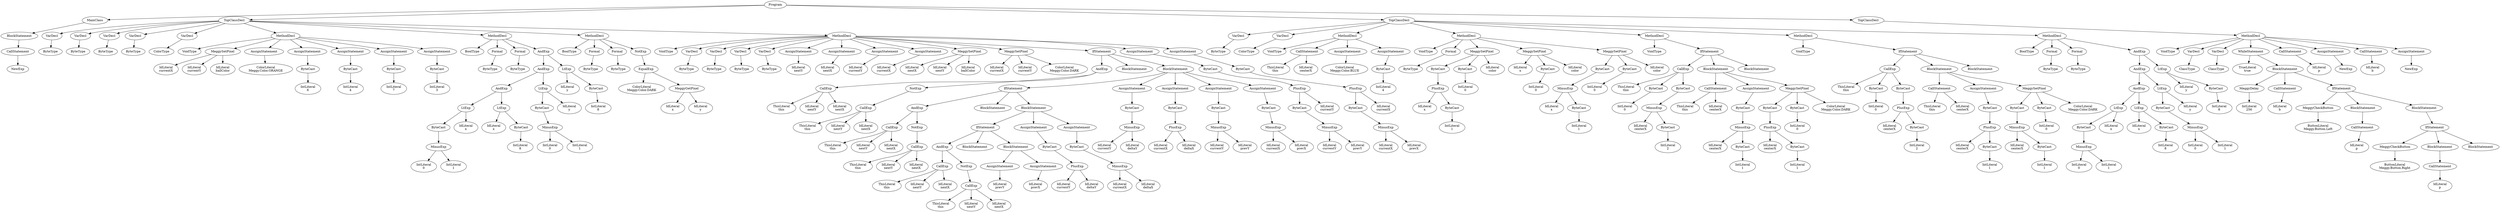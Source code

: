 digraph ASTGraph {
0 [ label="Program" ];
1 [ label="MainClass" ];
0 -> 1
2 [ label="BlockStatement" ];
1 -> 2
3 [ label="CallStatement" ];
2 -> 3
4 [ label="NewExp" ];
3 -> 4
5 [ label="TopClassDecl" ];
0 -> 5
6 [ label="VarDecl" ];
5 -> 6
7 [ label="ByteType" ];
6 -> 7
8 [ label="VarDecl" ];
5 -> 8
9 [ label="ByteType" ];
8 -> 9
10 [ label="VarDecl" ];
5 -> 10
11 [ label="ByteType" ];
10 -> 11
12 [ label="VarDecl" ];
5 -> 12
13 [ label="ByteType" ];
12 -> 13
14 [ label="VarDecl" ];
5 -> 14
15 [ label="ColorType" ];
14 -> 15
16 [ label="MethodDecl" ];
5 -> 16
17 [ label="VoidType" ];
16 -> 17
18 [ label="MeggySetPixel" ];
16 -> 18
19 [ label="IdLiteral\ncurrentX" ];
18 -> 19
20 [ label="IdLiteral\ncurrentY" ];
18 -> 20
21 [ label="IdLiteral\nballColor" ];
18 -> 21
22 [ label="AssignStatement" ];
16 -> 22
23 [ label="ColorLiteral\nMeggy.Color.ORANGE" ];
22 -> 23
24 [ label="AssignStatement" ];
16 -> 24
25 [ label="ByteCast" ];
24 -> 25
26 [ label="IntLiteral\n6" ];
25 -> 26
27 [ label="AssignStatement" ];
16 -> 27
28 [ label="ByteCast" ];
27 -> 28
29 [ label="IntLiteral\n4" ];
28 -> 29
30 [ label="AssignStatement" ];
16 -> 30
31 [ label="ByteCast" ];
30 -> 31
32 [ label="IntLiteral\n7" ];
31 -> 32
33 [ label="AssignStatement" ];
16 -> 33
34 [ label="ByteCast" ];
33 -> 34
35 [ label="IntLiteral\n3" ];
34 -> 35
36 [ label="MethodDecl" ];
5 -> 36
37 [ label="BoolType" ];
36 -> 37
38 [ label="Formal" ];
36 -> 38
39 [ label="ByteType" ];
38 -> 39
40 [ label="Formal" ];
36 -> 40
41 [ label="ByteType" ];
40 -> 41
42 [ label="AndExp" ];
36 -> 42
43 [ label="AndExp" ];
42 -> 43
44 [ label="AndExp" ];
43 -> 44
45 [ label="LtExp" ];
44 -> 45
46 [ label="ByteCast" ];
45 -> 46
47 [ label="MinusExp" ];
46 -> 47
48 [ label="IntLiteral\n0" ];
47 -> 48
49 [ label="IntLiteral\n1" ];
47 -> 49
50 [ label="IdLiteral\nx" ];
45 -> 50
51 [ label="LtExp" ];
44 -> 51
52 [ label="IdLiteral\nx" ];
51 -> 52
53 [ label="ByteCast" ];
51 -> 53
54 [ label="IntLiteral\n8" ];
53 -> 54
55 [ label="LtExp" ];
43 -> 55
56 [ label="ByteCast" ];
55 -> 56
57 [ label="MinusExp" ];
56 -> 57
58 [ label="IntLiteral\n0" ];
57 -> 58
59 [ label="IntLiteral\n1" ];
57 -> 59
60 [ label="IdLiteral\ny" ];
55 -> 60
61 [ label="LtExp" ];
42 -> 61
62 [ label="IdLiteral\ny" ];
61 -> 62
63 [ label="ByteCast" ];
61 -> 63
64 [ label="IntLiteral\n8" ];
63 -> 64
65 [ label="MethodDecl" ];
5 -> 65
66 [ label="BoolType" ];
65 -> 66
67 [ label="Formal" ];
65 -> 67
68 [ label="ByteType" ];
67 -> 68
69 [ label="Formal" ];
65 -> 69
70 [ label="ByteType" ];
69 -> 70
71 [ label="NotExp" ];
65 -> 71
72 [ label="EqualExp" ];
71 -> 72
73 [ label="ColorLiteral\nMeggy.Color.DARK" ];
72 -> 73
74 [ label="MeggyGetPixel" ];
72 -> 74
75 [ label="IdLiteral\nx" ];
74 -> 75
76 [ label="IdLiteral\ny" ];
74 -> 76
77 [ label="MethodDecl" ];
5 -> 77
78 [ label="VoidType" ];
77 -> 78
79 [ label="VarDecl" ];
77 -> 79
80 [ label="ByteType" ];
79 -> 80
81 [ label="VarDecl" ];
77 -> 81
82 [ label="ByteType" ];
81 -> 82
83 [ label="VarDecl" ];
77 -> 83
84 [ label="ByteType" ];
83 -> 84
85 [ label="VarDecl" ];
77 -> 85
86 [ label="ByteType" ];
85 -> 86
87 [ label="AssignStatement" ];
77 -> 87
88 [ label="IdLiteral\nnextY" ];
87 -> 88
89 [ label="AssignStatement" ];
77 -> 89
90 [ label="IdLiteral\nnextX" ];
89 -> 90
91 [ label="AssignStatement" ];
77 -> 91
92 [ label="IdLiteral\ncurrentY" ];
91 -> 92
93 [ label="AssignStatement" ];
77 -> 93
94 [ label="IdLiteral\ncurrentX" ];
93 -> 94
95 [ label="MeggySetPixel" ];
77 -> 95
96 [ label="IdLiteral\nnextX" ];
95 -> 96
97 [ label="IdLiteral\nnextY" ];
95 -> 97
98 [ label="IdLiteral\nballColor" ];
95 -> 98
99 [ label="MeggySetPixel" ];
77 -> 99
100 [ label="IdLiteral\ncurrentX" ];
99 -> 100
101 [ label="IdLiteral\ncurrentY" ];
99 -> 101
102 [ label="ColorLiteral\nMeggy.Color.DARK" ];
99 -> 102
103 [ label="IfStatement" ];
77 -> 103
104 [ label="AndExp" ];
103 -> 104
105 [ label="CallExp" ];
104 -> 105
106 [ label="ThisLiteral\nthis" ];
105 -> 106
107 [ label="IdLiteral\nnextY" ];
105 -> 107
108 [ label="IdLiteral\nnextX" ];
105 -> 108
109 [ label="NotExp" ];
104 -> 109
110 [ label="CallExp" ];
109 -> 110
111 [ label="ThisLiteral\nthis" ];
110 -> 111
112 [ label="IdLiteral\nnextY" ];
110 -> 112
113 [ label="IdLiteral\nnextX" ];
110 -> 113
114 [ label="BlockStatement" ];
103 -> 114
115 [ label="BlockStatement" ];
103 -> 115
116 [ label="IfStatement" ];
115 -> 116
117 [ label="AndExp" ];
116 -> 117
118 [ label="CallExp" ];
117 -> 118
119 [ label="ThisLiteral\nthis" ];
118 -> 119
120 [ label="IdLiteral\nnextY" ];
118 -> 120
121 [ label="IdLiteral\nnextX" ];
118 -> 121
122 [ label="NotExp" ];
117 -> 122
123 [ label="CallExp" ];
122 -> 123
124 [ label="ThisLiteral\nthis" ];
123 -> 124
125 [ label="IdLiteral\nnextY" ];
123 -> 125
126 [ label="IdLiteral\nnextX" ];
123 -> 126
127 [ label="BlockStatement" ];
116 -> 127
128 [ label="BlockStatement" ];
116 -> 128
129 [ label="IfStatement" ];
128 -> 129
130 [ label="AndExp" ];
129 -> 130
131 [ label="CallExp" ];
130 -> 131
132 [ label="ThisLiteral\nthis" ];
131 -> 132
133 [ label="IdLiteral\nnextY" ];
131 -> 133
134 [ label="IdLiteral\nnextX" ];
131 -> 134
135 [ label="NotExp" ];
130 -> 135
136 [ label="CallExp" ];
135 -> 136
137 [ label="ThisLiteral\nthis" ];
136 -> 137
138 [ label="IdLiteral\nnextY" ];
136 -> 138
139 [ label="IdLiteral\nnextX" ];
136 -> 139
140 [ label="BlockStatement" ];
129 -> 140
141 [ label="BlockStatement" ];
129 -> 141
142 [ label="AssignStatement" ];
141 -> 142
143 [ label="IdLiteral\nprevY" ];
142 -> 143
144 [ label="AssignStatement" ];
141 -> 144
145 [ label="IdLiteral\nprevX" ];
144 -> 145
146 [ label="AssignStatement" ];
128 -> 146
147 [ label="ByteCast" ];
146 -> 147
148 [ label="PlusExp" ];
147 -> 148
149 [ label="IdLiteral\ncurrentY" ];
148 -> 149
150 [ label="IdLiteral\ndeltaY" ];
148 -> 150
151 [ label="AssignStatement" ];
128 -> 151
152 [ label="ByteCast" ];
151 -> 152
153 [ label="MinusExp" ];
152 -> 153
154 [ label="IdLiteral\ncurrentX" ];
153 -> 154
155 [ label="IdLiteral\ndeltaX" ];
153 -> 155
156 [ label="AssignStatement" ];
115 -> 156
157 [ label="ByteCast" ];
156 -> 157
158 [ label="MinusExp" ];
157 -> 158
159 [ label="IdLiteral\ncurrentY" ];
158 -> 159
160 [ label="IdLiteral\ndeltaY" ];
158 -> 160
161 [ label="AssignStatement" ];
115 -> 161
162 [ label="ByteCast" ];
161 -> 162
163 [ label="PlusExp" ];
162 -> 163
164 [ label="IdLiteral\ncurrentX" ];
163 -> 164
165 [ label="IdLiteral\ndeltaX" ];
163 -> 165
166 [ label="AssignStatement" ];
115 -> 166
167 [ label="ByteCast" ];
166 -> 167
168 [ label="MinusExp" ];
167 -> 168
169 [ label="IdLiteral\ncurrentY" ];
168 -> 169
170 [ label="IdLiteral\nprevY" ];
168 -> 170
171 [ label="AssignStatement" ];
115 -> 171
172 [ label="ByteCast" ];
171 -> 172
173 [ label="MinusExp" ];
172 -> 173
174 [ label="IdLiteral\ncurrentX" ];
173 -> 174
175 [ label="IdLiteral\nprevX" ];
173 -> 175
176 [ label="AssignStatement" ];
77 -> 176
177 [ label="ByteCast" ];
176 -> 177
178 [ label="PlusExp" ];
177 -> 178
179 [ label="ByteCast" ];
178 -> 179
180 [ label="MinusExp" ];
179 -> 180
181 [ label="IdLiteral\ncurrentY" ];
180 -> 181
182 [ label="IdLiteral\nprevY" ];
180 -> 182
183 [ label="IdLiteral\ncurrentY" ];
178 -> 183
184 [ label="AssignStatement" ];
77 -> 184
185 [ label="ByteCast" ];
184 -> 185
186 [ label="PlusExp" ];
185 -> 186
187 [ label="ByteCast" ];
186 -> 187
188 [ label="MinusExp" ];
187 -> 188
189 [ label="IdLiteral\ncurrentX" ];
188 -> 189
190 [ label="IdLiteral\nprevX" ];
188 -> 190
191 [ label="IdLiteral\ncurrentX" ];
186 -> 191
192 [ label="TopClassDecl" ];
0 -> 192
193 [ label="VarDecl" ];
192 -> 193
194 [ label="ByteType" ];
193 -> 194
195 [ label="VarDecl" ];
192 -> 195
196 [ label="ColorType" ];
195 -> 196
197 [ label="MethodDecl" ];
192 -> 197
198 [ label="VoidType" ];
197 -> 198
199 [ label="CallStatement" ];
197 -> 199
200 [ label="ThisLiteral\nthis" ];
199 -> 200
201 [ label="IdLiteral\ncenterX" ];
199 -> 201
202 [ label="AssignStatement" ];
197 -> 202
203 [ label="ColorLiteral\nMeggy.Color.BLUE" ];
202 -> 203
204 [ label="AssignStatement" ];
197 -> 204
205 [ label="ByteCast" ];
204 -> 205
206 [ label="IntLiteral\n4" ];
205 -> 206
207 [ label="MethodDecl" ];
192 -> 207
208 [ label="VoidType" ];
207 -> 208
209 [ label="Formal" ];
207 -> 209
210 [ label="ByteType" ];
209 -> 210
211 [ label="MeggySetPixel" ];
207 -> 211
212 [ label="ByteCast" ];
211 -> 212
213 [ label="PlusExp" ];
212 -> 213
214 [ label="IdLiteral\nx" ];
213 -> 214
215 [ label="ByteCast" ];
213 -> 215
216 [ label="IntLiteral\n1" ];
215 -> 216
217 [ label="ByteCast" ];
211 -> 217
218 [ label="IntLiteral\n0" ];
217 -> 218
219 [ label="IdLiteral\ncolor" ];
211 -> 219
220 [ label="MeggySetPixel" ];
207 -> 220
221 [ label="IdLiteral\nx" ];
220 -> 221
222 [ label="ByteCast" ];
220 -> 222
223 [ label="IntLiteral\n0" ];
222 -> 223
224 [ label="IdLiteral\ncolor" ];
220 -> 224
225 [ label="MeggySetPixel" ];
207 -> 225
226 [ label="ByteCast" ];
225 -> 226
227 [ label="MinusExp" ];
226 -> 227
228 [ label="IdLiteral\nx" ];
227 -> 228
229 [ label="ByteCast" ];
227 -> 229
230 [ label="IntLiteral\n1" ];
229 -> 230
231 [ label="ByteCast" ];
225 -> 231
232 [ label="IntLiteral\n0" ];
231 -> 232
233 [ label="IdLiteral\ncolor" ];
225 -> 233
234 [ label="MethodDecl" ];
192 -> 234
235 [ label="VoidType" ];
234 -> 235
236 [ label="IfStatement" ];
234 -> 236
237 [ label="CallExp" ];
236 -> 237
238 [ label="ThisLiteral\nthis" ];
237 -> 238
239 [ label="ByteCast" ];
237 -> 239
240 [ label="IntLiteral\n0" ];
239 -> 240
241 [ label="ByteCast" ];
237 -> 241
242 [ label="MinusExp" ];
241 -> 242
243 [ label="IdLiteral\ncenterX" ];
242 -> 243
244 [ label="ByteCast" ];
242 -> 244
245 [ label="IntLiteral\n2" ];
244 -> 245
246 [ label="BlockStatement" ];
236 -> 246
247 [ label="CallStatement" ];
246 -> 247
248 [ label="ThisLiteral\nthis" ];
247 -> 248
249 [ label="IdLiteral\ncenterX" ];
247 -> 249
250 [ label="AssignStatement" ];
246 -> 250
251 [ label="ByteCast" ];
250 -> 251
252 [ label="MinusExp" ];
251 -> 252
253 [ label="IdLiteral\ncenterX" ];
252 -> 253
254 [ label="ByteCast" ];
252 -> 254
255 [ label="IntLiteral\n1" ];
254 -> 255
256 [ label="MeggySetPixel" ];
246 -> 256
257 [ label="ByteCast" ];
256 -> 257
258 [ label="PlusExp" ];
257 -> 258
259 [ label="IdLiteral\ncenterX" ];
258 -> 259
260 [ label="ByteCast" ];
258 -> 260
261 [ label="IntLiteral\n1" ];
260 -> 261
262 [ label="ByteCast" ];
256 -> 262
263 [ label="IntLiteral\n0" ];
262 -> 263
264 [ label="ColorLiteral\nMeggy.Color.DARK" ];
256 -> 264
265 [ label="BlockStatement" ];
236 -> 265
266 [ label="MethodDecl" ];
192 -> 266
267 [ label="VoidType" ];
266 -> 267
268 [ label="IfStatement" ];
266 -> 268
269 [ label="CallExp" ];
268 -> 269
270 [ label="ThisLiteral\nthis" ];
269 -> 270
271 [ label="ByteCast" ];
269 -> 271
272 [ label="IntLiteral\n0" ];
271 -> 272
273 [ label="ByteCast" ];
269 -> 273
274 [ label="PlusExp" ];
273 -> 274
275 [ label="IdLiteral\ncenterX" ];
274 -> 275
276 [ label="ByteCast" ];
274 -> 276
277 [ label="IntLiteral\n2" ];
276 -> 277
278 [ label="BlockStatement" ];
268 -> 278
279 [ label="CallStatement" ];
278 -> 279
280 [ label="ThisLiteral\nthis" ];
279 -> 280
281 [ label="IdLiteral\ncenterX" ];
279 -> 281
282 [ label="AssignStatement" ];
278 -> 282
283 [ label="ByteCast" ];
282 -> 283
284 [ label="PlusExp" ];
283 -> 284
285 [ label="IdLiteral\ncenterX" ];
284 -> 285
286 [ label="ByteCast" ];
284 -> 286
287 [ label="IntLiteral\n1" ];
286 -> 287
288 [ label="MeggySetPixel" ];
278 -> 288
289 [ label="ByteCast" ];
288 -> 289
290 [ label="MinusExp" ];
289 -> 290
291 [ label="IdLiteral\ncenterX" ];
290 -> 291
292 [ label="ByteCast" ];
290 -> 292
293 [ label="IntLiteral\n1" ];
292 -> 293
294 [ label="ByteCast" ];
288 -> 294
295 [ label="IntLiteral\n0" ];
294 -> 295
296 [ label="ColorLiteral\nMeggy.Color.DARK" ];
288 -> 296
297 [ label="BlockStatement" ];
268 -> 297
298 [ label="MethodDecl" ];
192 -> 298
299 [ label="BoolType" ];
298 -> 299
300 [ label="Formal" ];
298 -> 300
301 [ label="ByteType" ];
300 -> 301
302 [ label="Formal" ];
298 -> 302
303 [ label="ByteType" ];
302 -> 303
304 [ label="AndExp" ];
298 -> 304
305 [ label="AndExp" ];
304 -> 305
306 [ label="AndExp" ];
305 -> 306
307 [ label="LtExp" ];
306 -> 307
308 [ label="ByteCast" ];
307 -> 308
309 [ label="MinusExp" ];
308 -> 309
310 [ label="IntLiteral\n0" ];
309 -> 310
311 [ label="IntLiteral\n1" ];
309 -> 311
312 [ label="IdLiteral\nx" ];
307 -> 312
313 [ label="LtExp" ];
306 -> 313
314 [ label="IdLiteral\nx" ];
313 -> 314
315 [ label="ByteCast" ];
313 -> 315
316 [ label="IntLiteral\n8" ];
315 -> 316
317 [ label="LtExp" ];
305 -> 317
318 [ label="ByteCast" ];
317 -> 318
319 [ label="MinusExp" ];
318 -> 319
320 [ label="IntLiteral\n0" ];
319 -> 320
321 [ label="IntLiteral\n1" ];
319 -> 321
322 [ label="IdLiteral\ny" ];
317 -> 322
323 [ label="LtExp" ];
304 -> 323
324 [ label="IdLiteral\ny" ];
323 -> 324
325 [ label="ByteCast" ];
323 -> 325
326 [ label="IntLiteral\n8" ];
325 -> 326
327 [ label="TopClassDecl" ];
0 -> 327
328 [ label="MethodDecl" ];
327 -> 328
329 [ label="VoidType" ];
328 -> 329
330 [ label="VarDecl" ];
328 -> 330
331 [ label="ClassType" ];
330 -> 331
332 [ label="VarDecl" ];
328 -> 332
333 [ label="ClassType" ];
332 -> 333
334 [ label="WhileStatement" ];
328 -> 334
335 [ label="TrueLiteral\ntrue" ];
334 -> 335
336 [ label="BlockStatement" ];
334 -> 336
337 [ label="MeggyDelay" ];
336 -> 337
338 [ label="IntLiteral\n256" ];
337 -> 338
339 [ label="CallStatement" ];
336 -> 339
340 [ label="IdLiteral\nb" ];
339 -> 340
341 [ label="IfStatement" ];
336 -> 341
342 [ label="MeggyCheckButton" ];
341 -> 342
343 [ label="ButtonLiteral\nMeggy.Button.Left" ];
342 -> 343
344 [ label="BlockStatement" ];
341 -> 344
345 [ label="CallStatement" ];
344 -> 345
346 [ label="IdLiteral\np" ];
345 -> 346
347 [ label="BlockStatement" ];
341 -> 347
348 [ label="IfStatement" ];
347 -> 348
349 [ label="MeggyCheckButton" ];
348 -> 349
350 [ label="ButtonLiteral\nMeggy.Button.Right" ];
349 -> 350
351 [ label="BlockStatement" ];
348 -> 351
352 [ label="CallStatement" ];
351 -> 352
353 [ label="IdLiteral\np" ];
352 -> 353
354 [ label="BlockStatement" ];
348 -> 354
355 [ label="CallStatement" ];
328 -> 355
356 [ label="IdLiteral\np" ];
355 -> 356
357 [ label="AssignStatement" ];
328 -> 357
358 [ label="NewExp" ];
357 -> 358
359 [ label="CallStatement" ];
328 -> 359
360 [ label="IdLiteral\nb" ];
359 -> 360
361 [ label="AssignStatement" ];
328 -> 361
362 [ label="NewExp" ];
361 -> 362
}
